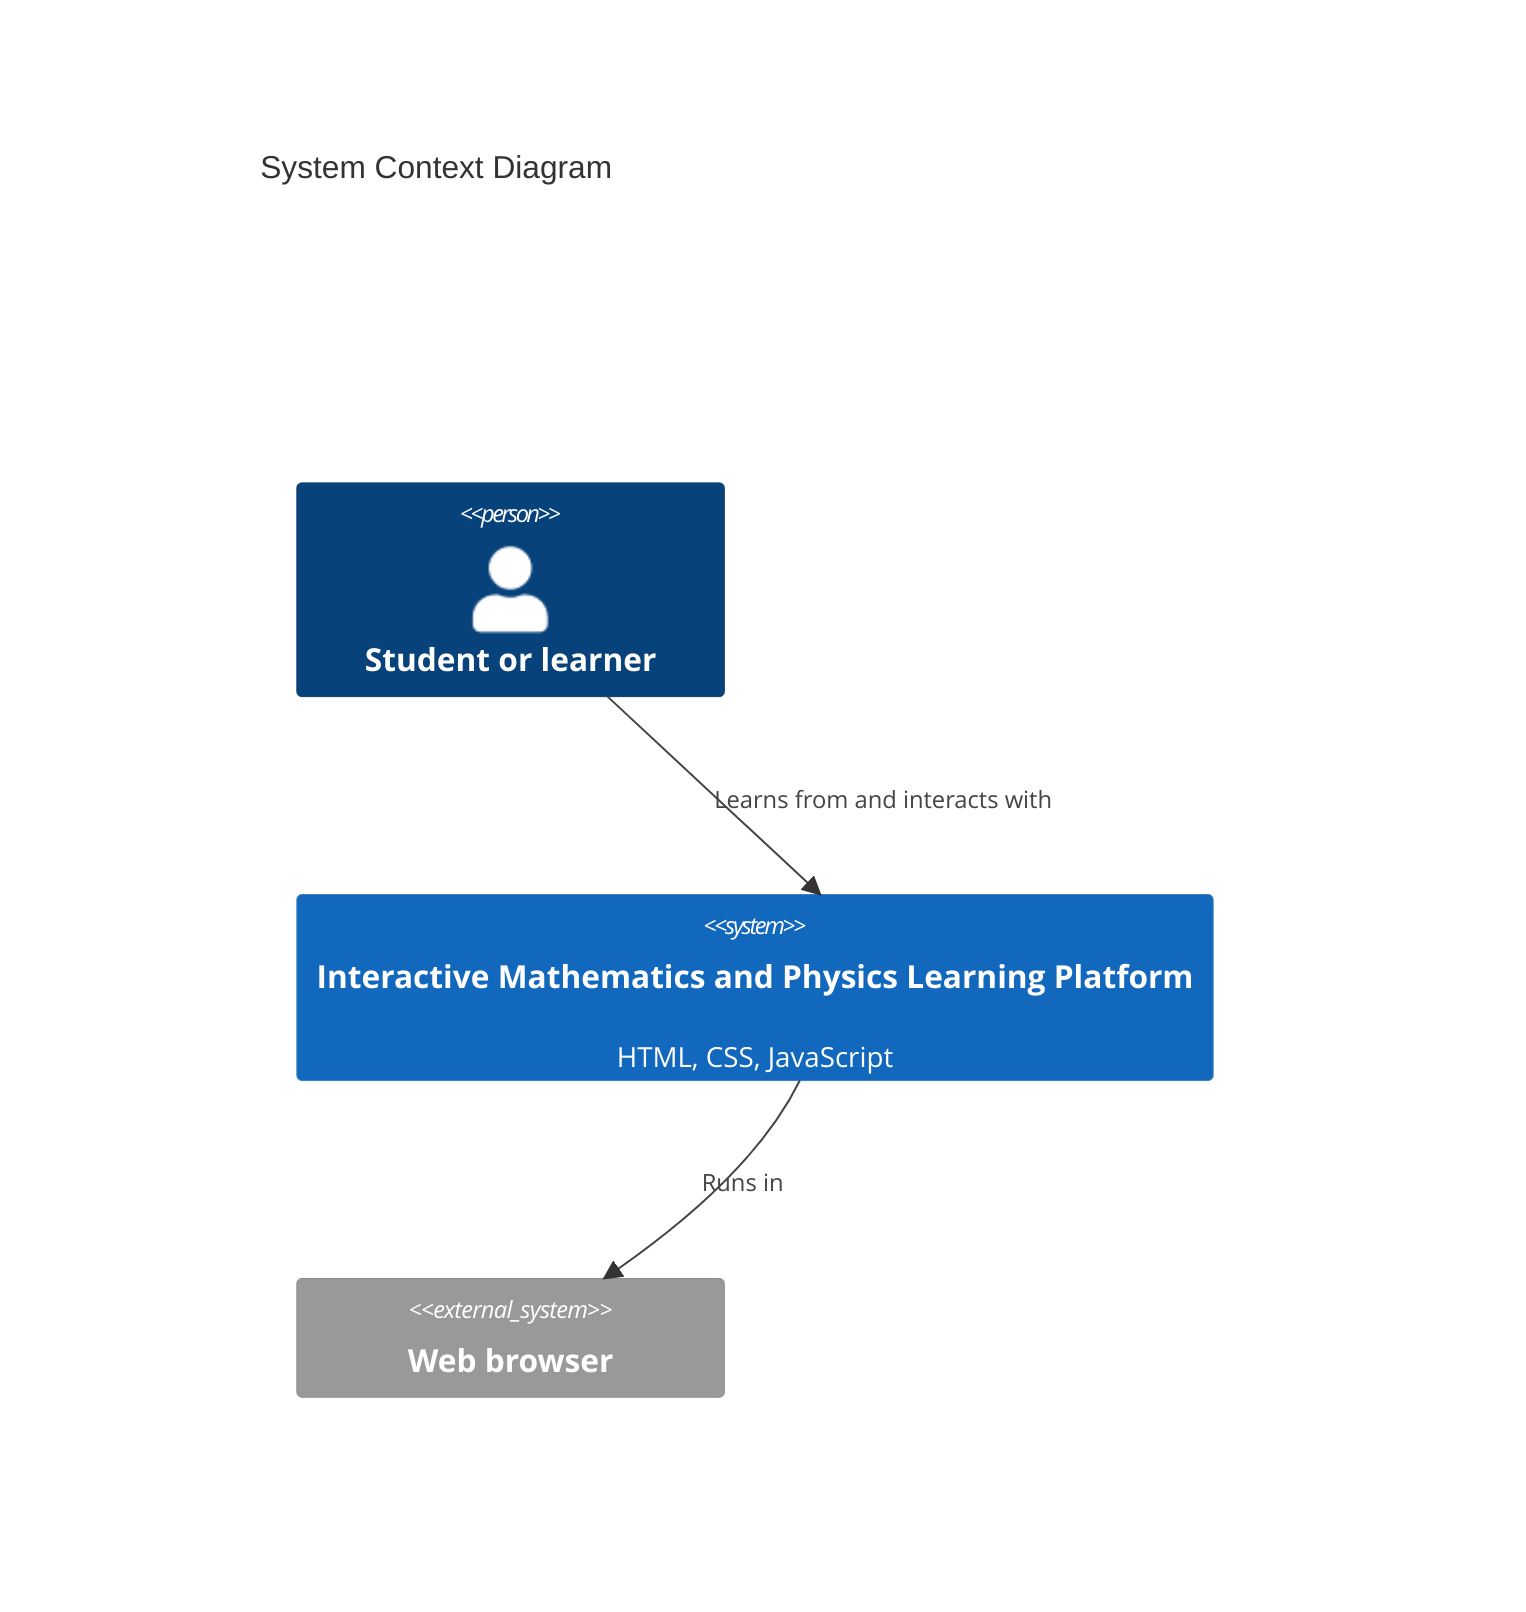 C4Context
    title System Context Diagram
    Person(User, "Student or learner")
    System(LearningPlatform, "Interactive Mathematics and Physics Learning Platform", "HTML, CSS, JavaScript")
    System_Ext(Browser, "Web browser")
    
    Rel(User, LearningPlatform, "Learns from and interacts with")
    Rel(LearningPlatform, Browser, "Runs in")